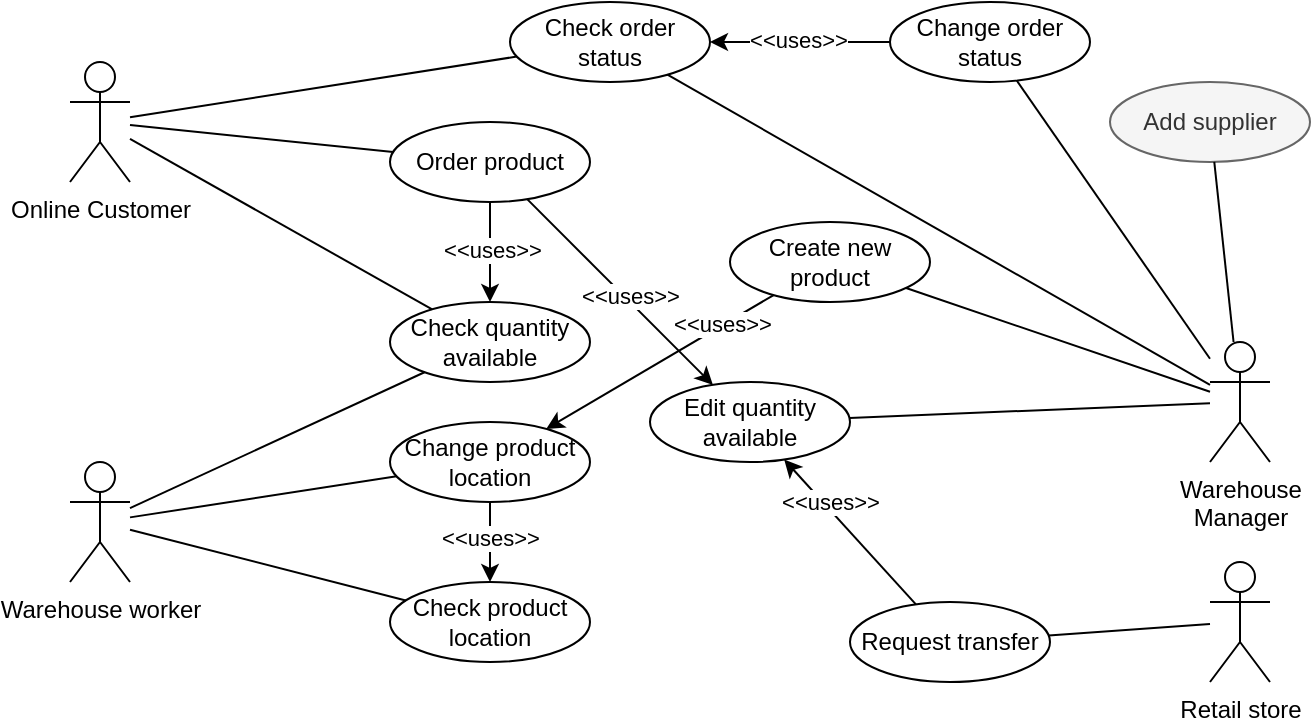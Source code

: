<mxfile version="22.1.7" type="github">
  <diagram name="Page-1" id="K_CoQmZYbNx7r4Z0t0aO">
    <mxGraphModel dx="988" dy="532" grid="1" gridSize="10" guides="1" tooltips="1" connect="1" arrows="1" fold="1" page="1" pageScale="1" pageWidth="850" pageHeight="1100" math="0" shadow="0">
      <root>
        <mxCell id="0" />
        <mxCell id="1" parent="0" />
        <mxCell id="8liYPduc2uAs6tRsskWf-4" value="Online Customer" style="shape=umlActor;verticalLabelPosition=bottom;verticalAlign=top;html=1;outlineConnect=0;" parent="1" vertex="1">
          <mxGeometry x="120" y="110" width="30" height="60" as="geometry" />
        </mxCell>
        <mxCell id="8liYPduc2uAs6tRsskWf-8" value="Order product" style="ellipse;whiteSpace=wrap;html=1;align=center;" parent="1" vertex="1">
          <mxGeometry x="280" y="140" width="100" height="40" as="geometry" />
        </mxCell>
        <mxCell id="8liYPduc2uAs6tRsskWf-9" value="Check quantity available" style="ellipse;whiteSpace=wrap;html=1;align=center;" parent="1" vertex="1">
          <mxGeometry x="280" y="230" width="100" height="40" as="geometry" />
        </mxCell>
        <mxCell id="8liYPduc2uAs6tRsskWf-11" value="" style="endArrow=classic;html=1;rounded=0;" parent="1" source="8liYPduc2uAs6tRsskWf-8" target="8liYPduc2uAs6tRsskWf-9" edge="1">
          <mxGeometry width="50" height="50" relative="1" as="geometry">
            <mxPoint x="290" y="260" as="sourcePoint" />
            <mxPoint x="340" y="210" as="targetPoint" />
          </mxGeometry>
        </mxCell>
        <mxCell id="8liYPduc2uAs6tRsskWf-12" value="&amp;lt;&amp;lt;uses&amp;gt;&amp;gt;" style="edgeLabel;html=1;align=center;verticalAlign=middle;resizable=0;points=[];" parent="8liYPduc2uAs6tRsskWf-11" vertex="1" connectable="0">
          <mxGeometry x="-0.048" y="1" relative="1" as="geometry">
            <mxPoint as="offset" />
          </mxGeometry>
        </mxCell>
        <mxCell id="8liYPduc2uAs6tRsskWf-14" value="" style="endArrow=none;html=1;rounded=0;" parent="1" source="8liYPduc2uAs6tRsskWf-4" target="8liYPduc2uAs6tRsskWf-8" edge="1">
          <mxGeometry width="50" height="50" relative="1" as="geometry">
            <mxPoint x="290" y="200" as="sourcePoint" />
            <mxPoint x="340" y="150" as="targetPoint" />
          </mxGeometry>
        </mxCell>
        <mxCell id="8liYPduc2uAs6tRsskWf-15" value="" style="endArrow=none;html=1;rounded=0;" parent="1" source="8liYPduc2uAs6tRsskWf-4" target="8liYPduc2uAs6tRsskWf-9" edge="1">
          <mxGeometry width="50" height="50" relative="1" as="geometry">
            <mxPoint x="290" y="200" as="sourcePoint" />
            <mxPoint x="340" y="150" as="targetPoint" />
          </mxGeometry>
        </mxCell>
        <mxCell id="8liYPduc2uAs6tRsskWf-16" value="Edit quantity available" style="ellipse;whiteSpace=wrap;html=1;align=center;" parent="1" vertex="1">
          <mxGeometry x="410" y="270" width="100" height="40" as="geometry" />
        </mxCell>
        <mxCell id="8liYPduc2uAs6tRsskWf-20" value="Warehouse worker" style="shape=umlActor;verticalLabelPosition=bottom;verticalAlign=top;html=1;outlineConnect=0;" parent="1" vertex="1">
          <mxGeometry x="120" y="310" width="30" height="60" as="geometry" />
        </mxCell>
        <mxCell id="8liYPduc2uAs6tRsskWf-21" value="" style="endArrow=none;html=1;rounded=0;" parent="1" source="8liYPduc2uAs6tRsskWf-20" target="8liYPduc2uAs6tRsskWf-9" edge="1">
          <mxGeometry width="50" height="50" relative="1" as="geometry">
            <mxPoint x="290" y="290" as="sourcePoint" />
            <mxPoint x="340" y="240" as="targetPoint" />
          </mxGeometry>
        </mxCell>
        <mxCell id="8liYPduc2uAs6tRsskWf-23" value="Check product location" style="ellipse;whiteSpace=wrap;html=1;align=center;" parent="1" vertex="1">
          <mxGeometry x="280" y="370" width="100" height="40" as="geometry" />
        </mxCell>
        <mxCell id="8liYPduc2uAs6tRsskWf-24" value="" style="endArrow=none;html=1;rounded=0;" parent="1" source="8liYPduc2uAs6tRsskWf-20" target="8liYPduc2uAs6tRsskWf-23" edge="1">
          <mxGeometry width="50" height="50" relative="1" as="geometry">
            <mxPoint x="290" y="290" as="sourcePoint" />
            <mxPoint x="340" y="240" as="targetPoint" />
          </mxGeometry>
        </mxCell>
        <mxCell id="8liYPduc2uAs6tRsskWf-25" value="" style="endArrow=none;html=1;rounded=0;" parent="1" source="8liYPduc2uAs6tRsskWf-20" target="8liYPduc2uAs6tRsskWf-26" edge="1">
          <mxGeometry width="50" height="50" relative="1" as="geometry">
            <mxPoint x="290" y="290" as="sourcePoint" />
            <mxPoint x="340" y="240" as="targetPoint" />
          </mxGeometry>
        </mxCell>
        <mxCell id="8liYPduc2uAs6tRsskWf-26" value="Change product location" style="ellipse;whiteSpace=wrap;html=1;align=center;" parent="1" vertex="1">
          <mxGeometry x="280" y="290" width="100" height="40" as="geometry" />
        </mxCell>
        <mxCell id="8liYPduc2uAs6tRsskWf-27" value="" style="endArrow=classic;html=1;rounded=0;exitX=0.5;exitY=1;exitDx=0;exitDy=0;" parent="1" source="8liYPduc2uAs6tRsskWf-26" target="8liYPduc2uAs6tRsskWf-23" edge="1">
          <mxGeometry width="50" height="50" relative="1" as="geometry">
            <mxPoint x="290" y="330" as="sourcePoint" />
            <mxPoint x="340" y="280" as="targetPoint" />
          </mxGeometry>
        </mxCell>
        <mxCell id="8liYPduc2uAs6tRsskWf-28" value="&amp;lt;&amp;lt;uses&amp;gt;&amp;gt;" style="edgeLabel;html=1;align=center;verticalAlign=middle;resizable=0;points=[];" parent="8liYPduc2uAs6tRsskWf-27" vertex="1" connectable="0">
          <mxGeometry x="-0.126" relative="1" as="geometry">
            <mxPoint as="offset" />
          </mxGeometry>
        </mxCell>
        <mxCell id="8liYPduc2uAs6tRsskWf-29" value="Check order status" style="ellipse;whiteSpace=wrap;html=1;align=center;" parent="1" vertex="1">
          <mxGeometry x="340" y="80" width="100" height="40" as="geometry" />
        </mxCell>
        <mxCell id="8liYPduc2uAs6tRsskWf-30" value="" style="endArrow=none;html=1;rounded=0;" parent="1" source="8liYPduc2uAs6tRsskWf-29" target="8liYPduc2uAs6tRsskWf-4" edge="1">
          <mxGeometry width="50" height="50" relative="1" as="geometry">
            <mxPoint x="290" y="290" as="sourcePoint" />
            <mxPoint x="340" y="240" as="targetPoint" />
          </mxGeometry>
        </mxCell>
        <mxCell id="8liYPduc2uAs6tRsskWf-31" value="" style="endArrow=none;html=1;rounded=0;" parent="1" source="8liYPduc2uAs6tRsskWf-29" target="8liYPduc2uAs6tRsskWf-33" edge="1">
          <mxGeometry width="50" height="50" relative="1" as="geometry">
            <mxPoint x="290" y="290" as="sourcePoint" />
            <mxPoint x="490" y="150" as="targetPoint" />
          </mxGeometry>
        </mxCell>
        <mxCell id="8liYPduc2uAs6tRsskWf-33" value="Warehouse&lt;br&gt;Manager" style="shape=umlActor;verticalLabelPosition=bottom;verticalAlign=top;html=1;outlineConnect=0;" parent="1" vertex="1">
          <mxGeometry x="690" y="250" width="30" height="60" as="geometry" />
        </mxCell>
        <mxCell id="8liYPduc2uAs6tRsskWf-35" value="" style="endArrow=none;html=1;rounded=0;" parent="1" source="8liYPduc2uAs6tRsskWf-33" target="8liYPduc2uAs6tRsskWf-16" edge="1">
          <mxGeometry width="50" height="50" relative="1" as="geometry">
            <mxPoint x="380" y="380" as="sourcePoint" />
            <mxPoint x="607.269" y="246.52" as="targetPoint" />
          </mxGeometry>
        </mxCell>
        <mxCell id="8liYPduc2uAs6tRsskWf-36" value="Change order status" style="ellipse;whiteSpace=wrap;html=1;align=center;" parent="1" vertex="1">
          <mxGeometry x="530" y="80" width="100" height="40" as="geometry" />
        </mxCell>
        <mxCell id="8liYPduc2uAs6tRsskWf-37" value="" style="endArrow=classic;html=1;rounded=0;startArrow=none;startFill=0;endFill=1;" parent="1" source="8liYPduc2uAs6tRsskWf-36" target="8liYPduc2uAs6tRsskWf-29" edge="1">
          <mxGeometry width="50" height="50" relative="1" as="geometry">
            <mxPoint x="420" y="115" as="sourcePoint" />
            <mxPoint x="470" y="65" as="targetPoint" />
            <Array as="points" />
          </mxGeometry>
        </mxCell>
        <mxCell id="8liYPduc2uAs6tRsskWf-38" value="&amp;lt;&amp;lt;uses&amp;gt;&amp;gt;" style="edgeLabel;html=1;align=center;verticalAlign=middle;resizable=0;points=[];" parent="8liYPduc2uAs6tRsskWf-37" vertex="1" connectable="0">
          <mxGeometry x="0.024" y="-1" relative="1" as="geometry">
            <mxPoint as="offset" />
          </mxGeometry>
        </mxCell>
        <mxCell id="8liYPduc2uAs6tRsskWf-39" value="" style="endArrow=none;html=1;rounded=0;" parent="1" source="8liYPduc2uAs6tRsskWf-33" target="8liYPduc2uAs6tRsskWf-36" edge="1">
          <mxGeometry width="50" height="50" relative="1" as="geometry">
            <mxPoint x="380" y="220" as="sourcePoint" />
            <mxPoint x="430" y="170" as="targetPoint" />
          </mxGeometry>
        </mxCell>
        <mxCell id="8liYPduc2uAs6tRsskWf-42" value="Retail store" style="shape=umlActor;verticalLabelPosition=bottom;verticalAlign=top;html=1;outlineConnect=0;" parent="1" vertex="1">
          <mxGeometry x="690" y="360" width="30" height="60" as="geometry" />
        </mxCell>
        <mxCell id="8liYPduc2uAs6tRsskWf-43" value="Request transfer" style="ellipse;whiteSpace=wrap;html=1;align=center;" parent="1" vertex="1">
          <mxGeometry x="510" y="380" width="100" height="40" as="geometry" />
        </mxCell>
        <mxCell id="8liYPduc2uAs6tRsskWf-44" value="" style="endArrow=none;html=1;rounded=0;" parent="1" source="8liYPduc2uAs6tRsskWf-43" target="8liYPduc2uAs6tRsskWf-42" edge="1">
          <mxGeometry width="50" height="50" relative="1" as="geometry">
            <mxPoint x="620" y="390" as="sourcePoint" />
            <mxPoint x="430" y="260" as="targetPoint" />
          </mxGeometry>
        </mxCell>
        <mxCell id="8liYPduc2uAs6tRsskWf-45" value="" style="endArrow=classic;html=1;rounded=0;" parent="1" source="8liYPduc2uAs6tRsskWf-43" target="8liYPduc2uAs6tRsskWf-16" edge="1">
          <mxGeometry width="50" height="50" relative="1" as="geometry">
            <mxPoint x="290" y="320" as="sourcePoint" />
            <mxPoint x="340" y="270" as="targetPoint" />
          </mxGeometry>
        </mxCell>
        <mxCell id="8liYPduc2uAs6tRsskWf-46" value="&amp;lt;&amp;lt;uses&amp;gt;&amp;gt;" style="edgeLabel;html=1;align=center;verticalAlign=middle;resizable=0;points=[];" parent="8liYPduc2uAs6tRsskWf-45" vertex="1" connectable="0">
          <mxGeometry x="-0.028" relative="1" as="geometry">
            <mxPoint x="-11" y="-16" as="offset" />
          </mxGeometry>
        </mxCell>
        <mxCell id="8liYPduc2uAs6tRsskWf-47" value="Add supplier" style="ellipse;whiteSpace=wrap;html=1;align=center;fillColor=#f5f5f5;fontColor=#333333;strokeColor=#666666;" parent="1" vertex="1">
          <mxGeometry x="640" y="120" width="100" height="40" as="geometry" />
        </mxCell>
        <mxCell id="8liYPduc2uAs6tRsskWf-48" value="" style="endArrow=none;html=1;rounded=0;" parent="1" source="8liYPduc2uAs6tRsskWf-33" target="8liYPduc2uAs6tRsskWf-47" edge="1">
          <mxGeometry width="50" height="50" relative="1" as="geometry">
            <mxPoint x="700" y="242" as="sourcePoint" />
            <mxPoint x="661" y="170" as="targetPoint" />
          </mxGeometry>
        </mxCell>
        <mxCell id="8liYPduc2uAs6tRsskWf-49" value="Create new product" style="ellipse;whiteSpace=wrap;html=1;align=center;" parent="1" vertex="1">
          <mxGeometry x="450" y="190" width="100" height="40" as="geometry" />
        </mxCell>
        <mxCell id="8liYPduc2uAs6tRsskWf-50" value="" style="endArrow=none;html=1;rounded=0;" parent="1" source="8liYPduc2uAs6tRsskWf-33" target="8liYPduc2uAs6tRsskWf-49" edge="1">
          <mxGeometry width="50" height="50" relative="1" as="geometry">
            <mxPoint x="740" y="279.996" as="sourcePoint" />
            <mxPoint x="711" y="265.97" as="targetPoint" />
          </mxGeometry>
        </mxCell>
        <mxCell id="LDxIyYS6u5jCBBEErQoB-1" value="" style="endArrow=none;html=1;rounded=0;startArrow=classic;startFill=1;endFill=0;" parent="1" source="8liYPduc2uAs6tRsskWf-16" target="8liYPduc2uAs6tRsskWf-8" edge="1">
          <mxGeometry width="50" height="50" relative="1" as="geometry">
            <mxPoint x="420" y="290" as="sourcePoint" />
            <mxPoint x="470" y="240" as="targetPoint" />
          </mxGeometry>
        </mxCell>
        <mxCell id="LDxIyYS6u5jCBBEErQoB-3" value="&amp;lt;&amp;lt;uses&amp;gt;&amp;gt;" style="edgeLabel;html=1;align=center;verticalAlign=middle;resizable=0;points=[];" parent="LDxIyYS6u5jCBBEErQoB-1" vertex="1" connectable="0">
          <mxGeometry x="-0.065" y="-2" relative="1" as="geometry">
            <mxPoint as="offset" />
          </mxGeometry>
        </mxCell>
        <mxCell id="LDxIyYS6u5jCBBEErQoB-5" value="" style="endArrow=classic;html=1;rounded=0;" parent="1" source="8liYPduc2uAs6tRsskWf-49" target="8liYPduc2uAs6tRsskWf-26" edge="1">
          <mxGeometry width="50" height="50" relative="1" as="geometry">
            <mxPoint x="420" y="290" as="sourcePoint" />
            <mxPoint x="470" y="240" as="targetPoint" />
          </mxGeometry>
        </mxCell>
        <mxCell id="LDxIyYS6u5jCBBEErQoB-6" value="&amp;lt;&amp;lt;uses&amp;gt;&amp;gt;" style="edgeLabel;html=1;align=center;verticalAlign=middle;resizable=0;points=[];" parent="LDxIyYS6u5jCBBEErQoB-5" vertex="1" connectable="0">
          <mxGeometry x="-0.545" y="-1" relative="1" as="geometry">
            <mxPoint as="offset" />
          </mxGeometry>
        </mxCell>
      </root>
    </mxGraphModel>
  </diagram>
</mxfile>

